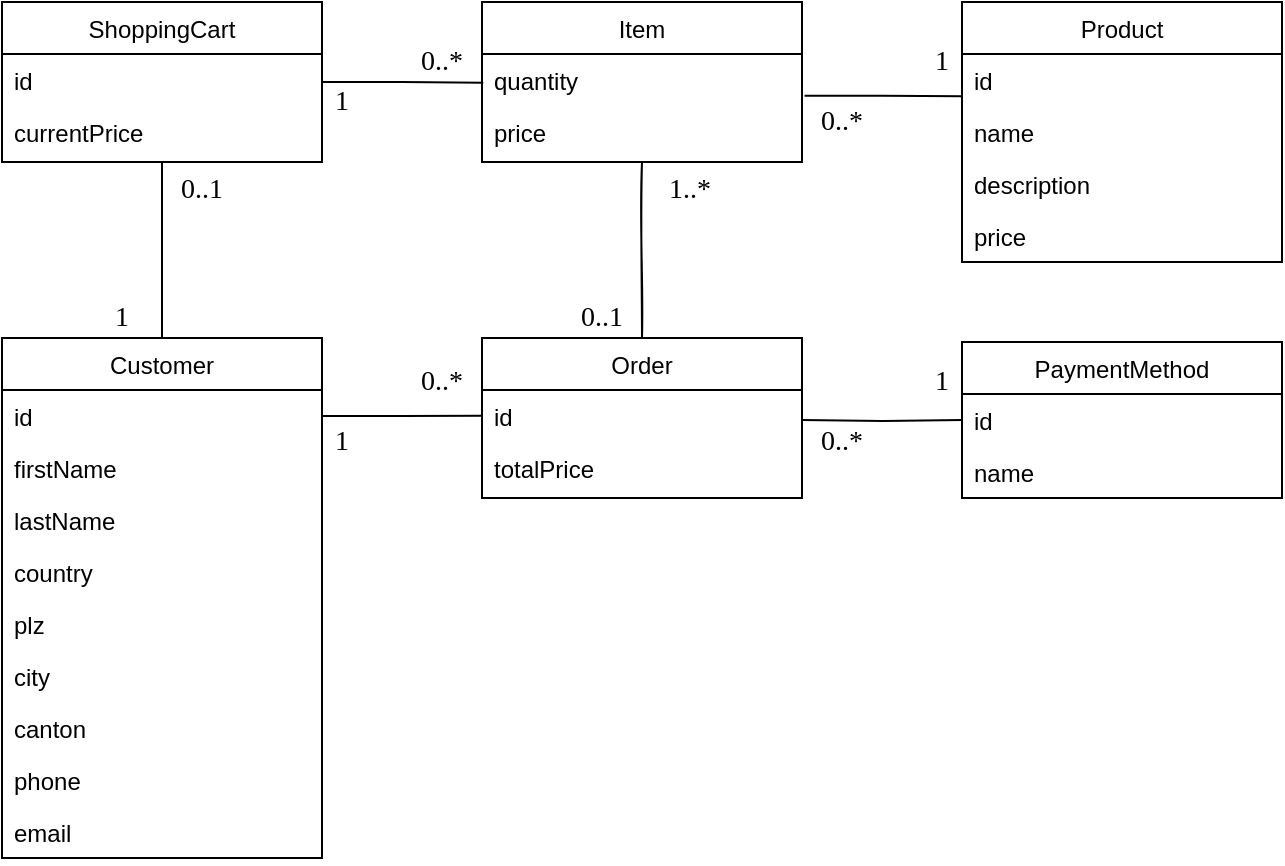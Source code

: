 <mxfile version="15.9.4" type="device"><diagram id="C5RBs43oDa-KdzZeNtuy" name="Page-1"><mxGraphModel dx="1038" dy="547" grid="1" gridSize="10" guides="1" tooltips="1" connect="1" arrows="1" fold="1" page="1" pageScale="1" pageWidth="827" pageHeight="1169" math="0" shadow="0"><root><mxCell id="WIyWlLk6GJQsqaUBKTNV-0"/><mxCell id="WIyWlLk6GJQsqaUBKTNV-1" parent="WIyWlLk6GJQsqaUBKTNV-0"/><mxCell id="82ae74QO4ij9PLFR03e9-4" style="edgeStyle=orthogonalEdgeStyle;rounded=0;orthogonalLoop=1;jettySize=auto;html=1;exitX=0.5;exitY=0;exitDx=0;exitDy=0;entryX=0.5;entryY=1;entryDx=0;entryDy=0;endArrow=none;endFill=0;" parent="WIyWlLk6GJQsqaUBKTNV-1" source="zkfFHV4jXpPFQw0GAbJ--6" target="UgxYAKW-wpEPBgTTjB2_-42" edge="1"><mxGeometry relative="1" as="geometry"/></mxCell><mxCell id="zkfFHV4jXpPFQw0GAbJ--6" value="Customer" style="swimlane;fontStyle=0;align=center;verticalAlign=top;childLayout=stackLayout;horizontal=1;startSize=26;horizontalStack=0;resizeParent=1;resizeLast=0;collapsible=1;marginBottom=0;rounded=0;shadow=0;strokeWidth=1;" parent="WIyWlLk6GJQsqaUBKTNV-1" vertex="1"><mxGeometry x="80" y="518" width="160" height="260" as="geometry"><mxRectangle x="130" y="380" width="160" height="26" as="alternateBounds"/></mxGeometry></mxCell><mxCell id="zkfFHV4jXpPFQw0GAbJ--7" value="id" style="text;align=left;verticalAlign=top;spacingLeft=4;spacingRight=4;overflow=hidden;rotatable=0;points=[[0,0.5],[1,0.5]];portConstraint=eastwest;" parent="zkfFHV4jXpPFQw0GAbJ--6" vertex="1"><mxGeometry y="26" width="160" height="26" as="geometry"/></mxCell><mxCell id="zkfFHV4jXpPFQw0GAbJ--8" value="firstName" style="text;align=left;verticalAlign=top;spacingLeft=4;spacingRight=4;overflow=hidden;rotatable=0;points=[[0,0.5],[1,0.5]];portConstraint=eastwest;rounded=0;shadow=0;html=0;" parent="zkfFHV4jXpPFQw0GAbJ--6" vertex="1"><mxGeometry y="52" width="160" height="26" as="geometry"/></mxCell><mxCell id="UgxYAKW-wpEPBgTTjB2_-0" value="lastName" style="text;align=left;verticalAlign=top;spacingLeft=4;spacingRight=4;overflow=hidden;rotatable=0;points=[[0,0.5],[1,0.5]];portConstraint=eastwest;rounded=0;shadow=0;html=0;" parent="zkfFHV4jXpPFQw0GAbJ--6" vertex="1"><mxGeometry y="78" width="160" height="26" as="geometry"/></mxCell><mxCell id="UgxYAKW-wpEPBgTTjB2_-1" value="country" style="text;align=left;verticalAlign=top;spacingLeft=4;spacingRight=4;overflow=hidden;rotatable=0;points=[[0,0.5],[1,0.5]];portConstraint=eastwest;rounded=0;shadow=0;html=0;" parent="zkfFHV4jXpPFQw0GAbJ--6" vertex="1"><mxGeometry y="104" width="160" height="26" as="geometry"/></mxCell><mxCell id="UgxYAKW-wpEPBgTTjB2_-3" value="plz" style="text;align=left;verticalAlign=top;spacingLeft=4;spacingRight=4;overflow=hidden;rotatable=0;points=[[0,0.5],[1,0.5]];portConstraint=eastwest;rounded=0;shadow=0;html=0;" parent="zkfFHV4jXpPFQw0GAbJ--6" vertex="1"><mxGeometry y="130" width="160" height="26" as="geometry"/></mxCell><mxCell id="UgxYAKW-wpEPBgTTjB2_-2" value="city" style="text;align=left;verticalAlign=top;spacingLeft=4;spacingRight=4;overflow=hidden;rotatable=0;points=[[0,0.5],[1,0.5]];portConstraint=eastwest;rounded=0;shadow=0;html=0;" parent="zkfFHV4jXpPFQw0GAbJ--6" vertex="1"><mxGeometry y="156" width="160" height="26" as="geometry"/></mxCell><mxCell id="UgxYAKW-wpEPBgTTjB2_-4" value="canton" style="text;align=left;verticalAlign=top;spacingLeft=4;spacingRight=4;overflow=hidden;rotatable=0;points=[[0,0.5],[1,0.5]];portConstraint=eastwest;rounded=0;shadow=0;html=0;" parent="zkfFHV4jXpPFQw0GAbJ--6" vertex="1"><mxGeometry y="182" width="160" height="26" as="geometry"/></mxCell><mxCell id="UgxYAKW-wpEPBgTTjB2_-5" value="phone" style="text;align=left;verticalAlign=top;spacingLeft=4;spacingRight=4;overflow=hidden;rotatable=0;points=[[0,0.5],[1,0.5]];portConstraint=eastwest;rounded=0;shadow=0;html=0;" parent="zkfFHV4jXpPFQw0GAbJ--6" vertex="1"><mxGeometry y="208" width="160" height="26" as="geometry"/></mxCell><mxCell id="UgxYAKW-wpEPBgTTjB2_-6" value="email" style="text;align=left;verticalAlign=top;spacingLeft=4;spacingRight=4;overflow=hidden;rotatable=0;points=[[0,0.5],[1,0.5]];portConstraint=eastwest;rounded=0;shadow=0;html=0;" parent="zkfFHV4jXpPFQw0GAbJ--6" vertex="1"><mxGeometry y="234" width="160" height="26" as="geometry"/></mxCell><mxCell id="zkfFHV4jXpPFQw0GAbJ--13" value="Product" style="swimlane;fontStyle=0;align=center;verticalAlign=top;childLayout=stackLayout;horizontal=1;startSize=26;horizontalStack=0;resizeParent=1;resizeLast=0;collapsible=1;marginBottom=0;rounded=0;shadow=0;strokeWidth=1;" parent="WIyWlLk6GJQsqaUBKTNV-1" vertex="1"><mxGeometry x="560" y="350" width="160" height="130" as="geometry"><mxRectangle x="340" y="380" width="170" height="26" as="alternateBounds"/></mxGeometry></mxCell><mxCell id="zkfFHV4jXpPFQw0GAbJ--14" value="id" style="text;align=left;verticalAlign=top;spacingLeft=4;spacingRight=4;overflow=hidden;rotatable=0;points=[[0,0.5],[1,0.5]];portConstraint=eastwest;" parent="zkfFHV4jXpPFQw0GAbJ--13" vertex="1"><mxGeometry y="26" width="160" height="26" as="geometry"/></mxCell><mxCell id="UgxYAKW-wpEPBgTTjB2_-7" value="name" style="text;align=left;verticalAlign=top;spacingLeft=4;spacingRight=4;overflow=hidden;rotatable=0;points=[[0,0.5],[1,0.5]];portConstraint=eastwest;" parent="zkfFHV4jXpPFQw0GAbJ--13" vertex="1"><mxGeometry y="52" width="160" height="26" as="geometry"/></mxCell><mxCell id="S00Sc_j5CSuLaHe71v30-0" value="description" style="text;align=left;verticalAlign=top;spacingLeft=4;spacingRight=4;overflow=hidden;rotatable=0;points=[[0,0.5],[1,0.5]];portConstraint=eastwest;" parent="zkfFHV4jXpPFQw0GAbJ--13" vertex="1"><mxGeometry y="78" width="160" height="26" as="geometry"/></mxCell><mxCell id="UgxYAKW-wpEPBgTTjB2_-8" value="price" style="text;align=left;verticalAlign=top;spacingLeft=4;spacingRight=4;overflow=hidden;rotatable=0;points=[[0,0.5],[1,0.5]];portConstraint=eastwest;" parent="zkfFHV4jXpPFQw0GAbJ--13" vertex="1"><mxGeometry y="104" width="160" height="26" as="geometry"/></mxCell><mxCell id="82ae74QO4ij9PLFR03e9-9" style="edgeStyle=orthogonalEdgeStyle;rounded=0;orthogonalLoop=1;jettySize=auto;html=1;entryX=0.002;entryY=0.814;entryDx=0;entryDy=0;entryPerimeter=0;endArrow=none;endFill=0;exitX=1.008;exitY=0.802;exitDx=0;exitDy=0;exitPerimeter=0;" parent="WIyWlLk6GJQsqaUBKTNV-1" source="UgxYAKW-wpEPBgTTjB2_-19" target="zkfFHV4jXpPFQw0GAbJ--14" edge="1"><mxGeometry relative="1" as="geometry"/></mxCell><mxCell id="UgxYAKW-wpEPBgTTjB2_-9" value="Item" style="swimlane;fontStyle=0;align=center;verticalAlign=top;childLayout=stackLayout;horizontal=1;startSize=26;horizontalStack=0;resizeParent=1;resizeLast=0;collapsible=1;marginBottom=0;rounded=0;shadow=0;strokeWidth=1;" parent="WIyWlLk6GJQsqaUBKTNV-1" vertex="1"><mxGeometry x="320" y="350" width="160" height="80" as="geometry"><mxRectangle x="130" y="380" width="160" height="26" as="alternateBounds"/></mxGeometry></mxCell><mxCell id="UgxYAKW-wpEPBgTTjB2_-19" value="quantity" style="text;align=left;verticalAlign=top;spacingLeft=4;spacingRight=4;overflow=hidden;rotatable=0;points=[[0,0.5],[1,0.5]];portConstraint=eastwest;" parent="UgxYAKW-wpEPBgTTjB2_-9" vertex="1"><mxGeometry y="26" width="160" height="26" as="geometry"/></mxCell><mxCell id="UgxYAKW-wpEPBgTTjB2_-40" value="price" style="text;align=left;verticalAlign=top;spacingLeft=4;spacingRight=4;overflow=hidden;rotatable=0;points=[[0,0.5],[1,0.5]];portConstraint=eastwest;" parent="UgxYAKW-wpEPBgTTjB2_-9" vertex="1"><mxGeometry y="52" width="160" height="26" as="geometry"/></mxCell><mxCell id="UgxYAKW-wpEPBgTTjB2_-31" value="&lt;font style=&quot;font-size: 14px;&quot;&gt;1&lt;/font&gt;" style="text;strokeColor=none;fillColor=none;html=1;align=center;verticalAlign=middle;whiteSpace=wrap;rounded=0;sketch=1;hachureGap=4;fontFamily=Verdana;fontSize=14;" parent="WIyWlLk6GJQsqaUBKTNV-1" vertex="1"><mxGeometry x="240" y="390" width="20" height="20" as="geometry"/></mxCell><mxCell id="UgxYAKW-wpEPBgTTjB2_-33" value="&lt;font style=&quot;font-size: 14px&quot;&gt;0..*&lt;/font&gt;" style="text;strokeColor=none;fillColor=none;html=1;align=center;verticalAlign=middle;whiteSpace=wrap;rounded=0;sketch=1;hachureGap=4;fontFamily=Verdana;fontSize=14;" parent="WIyWlLk6GJQsqaUBKTNV-1" vertex="1"><mxGeometry x="290" y="370" width="20" height="20" as="geometry"/></mxCell><mxCell id="UgxYAKW-wpEPBgTTjB2_-35" value="&lt;font style=&quot;font-size: 14px&quot;&gt;1&lt;/font&gt;" style="text;strokeColor=none;fillColor=none;html=1;align=center;verticalAlign=middle;whiteSpace=wrap;rounded=0;sketch=1;hachureGap=4;fontFamily=Verdana;fontSize=14;" parent="WIyWlLk6GJQsqaUBKTNV-1" vertex="1"><mxGeometry x="540" y="370" width="20" height="20" as="geometry"/></mxCell><mxCell id="UgxYAKW-wpEPBgTTjB2_-41" value="&lt;font style=&quot;font-size: 14px&quot;&gt;0..*&lt;/font&gt;" style="text;strokeColor=none;fillColor=none;html=1;align=center;verticalAlign=middle;whiteSpace=wrap;rounded=0;sketch=1;hachureGap=4;fontFamily=Verdana;fontSize=14;" parent="WIyWlLk6GJQsqaUBKTNV-1" vertex="1"><mxGeometry x="490" y="400" width="20" height="20" as="geometry"/></mxCell><mxCell id="82ae74QO4ij9PLFR03e9-6" style="edgeStyle=orthogonalEdgeStyle;rounded=0;orthogonalLoop=1;jettySize=auto;html=1;entryX=0.004;entryY=0.553;entryDx=0;entryDy=0;entryPerimeter=0;endArrow=none;endFill=0;" parent="WIyWlLk6GJQsqaUBKTNV-1" source="UgxYAKW-wpEPBgTTjB2_-42" target="UgxYAKW-wpEPBgTTjB2_-19" edge="1"><mxGeometry relative="1" as="geometry"/></mxCell><mxCell id="UgxYAKW-wpEPBgTTjB2_-42" value="ShoppingCart" style="swimlane;fontStyle=0;align=center;verticalAlign=top;childLayout=stackLayout;horizontal=1;startSize=26;horizontalStack=0;resizeParent=1;resizeLast=0;collapsible=1;marginBottom=0;rounded=0;shadow=0;strokeWidth=1;" parent="WIyWlLk6GJQsqaUBKTNV-1" vertex="1"><mxGeometry x="80" y="350" width="160" height="80" as="geometry"><mxRectangle x="130" y="380" width="160" height="26" as="alternateBounds"/></mxGeometry></mxCell><mxCell id="UgxYAKW-wpEPBgTTjB2_-43" value="id" style="text;align=left;verticalAlign=top;spacingLeft=4;spacingRight=4;overflow=hidden;rotatable=0;points=[[0,0.5],[1,0.5]];portConstraint=eastwest;" parent="UgxYAKW-wpEPBgTTjB2_-42" vertex="1"><mxGeometry y="26" width="160" height="26" as="geometry"/></mxCell><mxCell id="82ae74QO4ij9PLFR03e9-15" value="currentPrice" style="text;align=left;verticalAlign=top;spacingLeft=4;spacingRight=4;overflow=hidden;rotatable=0;points=[[0,0.5],[1,0.5]];portConstraint=eastwest;" parent="UgxYAKW-wpEPBgTTjB2_-42" vertex="1"><mxGeometry y="52" width="160" height="26" as="geometry"/></mxCell><mxCell id="UgxYAKW-wpEPBgTTjB2_-45" value="PaymentMethod" style="swimlane;fontStyle=0;align=center;verticalAlign=top;childLayout=stackLayout;horizontal=1;startSize=26;horizontalStack=0;resizeParent=1;resizeLast=0;collapsible=1;marginBottom=0;rounded=0;shadow=0;strokeWidth=1;" parent="WIyWlLk6GJQsqaUBKTNV-1" vertex="1"><mxGeometry x="560" y="520" width="160" height="78" as="geometry"><mxRectangle x="340" y="380" width="170" height="26" as="alternateBounds"/></mxGeometry></mxCell><mxCell id="UgxYAKW-wpEPBgTTjB2_-46" value="id" style="text;align=left;verticalAlign=top;spacingLeft=4;spacingRight=4;overflow=hidden;rotatable=0;points=[[0,0.5],[1,0.5]];portConstraint=eastwest;" parent="UgxYAKW-wpEPBgTTjB2_-45" vertex="1"><mxGeometry y="26" width="160" height="26" as="geometry"/></mxCell><mxCell id="UgxYAKW-wpEPBgTTjB2_-49" value="name" style="text;align=left;verticalAlign=top;spacingLeft=4;spacingRight=4;overflow=hidden;rotatable=0;points=[[0,0.5],[1,0.5]];portConstraint=eastwest;" parent="UgxYAKW-wpEPBgTTjB2_-45" vertex="1"><mxGeometry y="52" width="160" height="26" as="geometry"/></mxCell><mxCell id="UgxYAKW-wpEPBgTTjB2_-52" value="&lt;font style=&quot;font-size: 14px&quot;&gt;0..1&lt;/font&gt;" style="text;strokeColor=none;fillColor=none;html=1;align=center;verticalAlign=middle;whiteSpace=wrap;rounded=0;sketch=1;hachureGap=4;fontFamily=Verdana;fontSize=14;" parent="WIyWlLk6GJQsqaUBKTNV-1" vertex="1"><mxGeometry x="170" y="434" width="20" height="20" as="geometry"/></mxCell><mxCell id="UgxYAKW-wpEPBgTTjB2_-53" value="&lt;font style=&quot;font-size: 14px;&quot;&gt;1&lt;/font&gt;" style="text;strokeColor=none;fillColor=none;html=1;align=center;verticalAlign=middle;whiteSpace=wrap;rounded=0;sketch=1;hachureGap=4;fontFamily=Verdana;fontSize=14;" parent="WIyWlLk6GJQsqaUBKTNV-1" vertex="1"><mxGeometry x="130" y="498" width="20" height="20" as="geometry"/></mxCell><mxCell id="82ae74QO4ij9PLFR03e9-1" style="edgeStyle=orthogonalEdgeStyle;rounded=0;orthogonalLoop=1;jettySize=auto;html=1;entryX=0;entryY=0.5;entryDx=0;entryDy=0;endArrow=none;endFill=0;" parent="WIyWlLk6GJQsqaUBKTNV-1" target="UgxYAKW-wpEPBgTTjB2_-46" edge="1"><mxGeometry relative="1" as="geometry"><mxPoint x="480" y="559" as="sourcePoint"/></mxGeometry></mxCell><mxCell id="UgxYAKW-wpEPBgTTjB2_-54" value="Order" style="swimlane;fontStyle=0;align=center;verticalAlign=top;childLayout=stackLayout;horizontal=1;startSize=26;horizontalStack=0;resizeParent=1;resizeLast=0;collapsible=1;marginBottom=0;rounded=0;shadow=0;strokeWidth=1;" parent="WIyWlLk6GJQsqaUBKTNV-1" vertex="1"><mxGeometry x="320" y="518" width="160" height="80" as="geometry"><mxRectangle x="130" y="380" width="160" height="26" as="alternateBounds"/></mxGeometry></mxCell><mxCell id="82ae74QO4ij9PLFR03e9-10" value="id" style="text;align=left;verticalAlign=top;spacingLeft=4;spacingRight=4;overflow=hidden;rotatable=0;points=[[0,0.5],[1,0.5]];portConstraint=eastwest;" parent="UgxYAKW-wpEPBgTTjB2_-54" vertex="1"><mxGeometry y="26" width="160" height="26" as="geometry"/></mxCell><mxCell id="82ae74QO4ij9PLFR03e9-11" value="totalPrice" style="text;align=left;verticalAlign=top;spacingLeft=4;spacingRight=4;overflow=hidden;rotatable=0;points=[[0,0.5],[1,0.5]];portConstraint=eastwest;" parent="UgxYAKW-wpEPBgTTjB2_-54" vertex="1"><mxGeometry y="52" width="160" height="26" as="geometry"/></mxCell><mxCell id="UgxYAKW-wpEPBgTTjB2_-59" value="&lt;font style=&quot;font-size: 14px&quot;&gt;0..*&lt;/font&gt;" style="text;strokeColor=none;fillColor=none;html=1;align=center;verticalAlign=middle;whiteSpace=wrap;rounded=0;sketch=1;hachureGap=4;fontFamily=Verdana;fontSize=14;" parent="WIyWlLk6GJQsqaUBKTNV-1" vertex="1"><mxGeometry x="290" y="530" width="20" height="20" as="geometry"/></mxCell><mxCell id="UgxYAKW-wpEPBgTTjB2_-60" value="&lt;font style=&quot;font-size: 14px;&quot;&gt;1&lt;/font&gt;" style="text;strokeColor=none;fillColor=none;html=1;align=center;verticalAlign=middle;whiteSpace=wrap;rounded=0;sketch=1;hachureGap=4;fontFamily=Verdana;fontSize=14;" parent="WIyWlLk6GJQsqaUBKTNV-1" vertex="1"><mxGeometry x="240" y="560" width="20" height="20" as="geometry"/></mxCell><mxCell id="UgxYAKW-wpEPBgTTjB2_-61" style="edgeStyle=none;rounded=0;sketch=1;hachureGap=4;orthogonalLoop=1;jettySize=auto;html=1;entryX=0.5;entryY=0;entryDx=0;entryDy=0;fontFamily=Verdana;fontSize=14;endArrow=none;endFill=0;sourcePerimeterSpacing=8;targetPerimeterSpacing=8;exitX=0.5;exitY=1;exitDx=0;exitDy=0;" parent="WIyWlLk6GJQsqaUBKTNV-1" source="UgxYAKW-wpEPBgTTjB2_-9" target="UgxYAKW-wpEPBgTTjB2_-54" edge="1"><mxGeometry relative="1" as="geometry"><mxPoint x="250" y="567" as="sourcePoint"/><mxPoint x="330" y="567" as="targetPoint"/></mxGeometry></mxCell><mxCell id="UgxYAKW-wpEPBgTTjB2_-62" value="&lt;font style=&quot;font-size: 14px&quot;&gt;0..1&lt;/font&gt;" style="text;strokeColor=none;fillColor=none;html=1;align=center;verticalAlign=middle;whiteSpace=wrap;rounded=0;sketch=1;hachureGap=4;fontFamily=Verdana;fontSize=14;" parent="WIyWlLk6GJQsqaUBKTNV-1" vertex="1"><mxGeometry x="370" y="498" width="20" height="20" as="geometry"/></mxCell><mxCell id="82ae74QO4ij9PLFR03e9-2" value="&lt;font style=&quot;font-size: 14px&quot;&gt;1..*&lt;/font&gt;" style="text;strokeColor=none;fillColor=none;html=1;align=center;verticalAlign=middle;whiteSpace=wrap;rounded=0;sketch=1;hachureGap=4;fontFamily=Verdana;fontSize=14;" parent="WIyWlLk6GJQsqaUBKTNV-1" vertex="1"><mxGeometry x="414" y="434" width="20" height="20" as="geometry"/></mxCell><mxCell id="82ae74QO4ij9PLFR03e9-3" style="edgeStyle=orthogonalEdgeStyle;rounded=0;orthogonalLoop=1;jettySize=auto;html=1;exitX=1;exitY=0.5;exitDx=0;exitDy=0;endArrow=none;endFill=0;" parent="WIyWlLk6GJQsqaUBKTNV-1" source="zkfFHV4jXpPFQw0GAbJ--7" edge="1"><mxGeometry relative="1" as="geometry"><mxPoint x="320" y="556.913" as="targetPoint"/></mxGeometry></mxCell><mxCell id="82ae74QO4ij9PLFR03e9-12" value="&lt;font style=&quot;font-size: 14px&quot;&gt;1&lt;/font&gt;" style="text;strokeColor=none;fillColor=none;html=1;align=center;verticalAlign=middle;whiteSpace=wrap;rounded=0;sketch=1;hachureGap=4;fontFamily=Verdana;fontSize=14;" parent="WIyWlLk6GJQsqaUBKTNV-1" vertex="1"><mxGeometry x="540" y="530" width="20" height="20" as="geometry"/></mxCell><mxCell id="82ae74QO4ij9PLFR03e9-13" value="&lt;font style=&quot;font-size: 14px&quot;&gt;0..*&lt;/font&gt;" style="text;strokeColor=none;fillColor=none;html=1;align=center;verticalAlign=middle;whiteSpace=wrap;rounded=0;sketch=1;hachureGap=4;fontFamily=Verdana;fontSize=14;" parent="WIyWlLk6GJQsqaUBKTNV-1" vertex="1"><mxGeometry x="490" y="560" width="20" height="20" as="geometry"/></mxCell></root></mxGraphModel></diagram></mxfile>